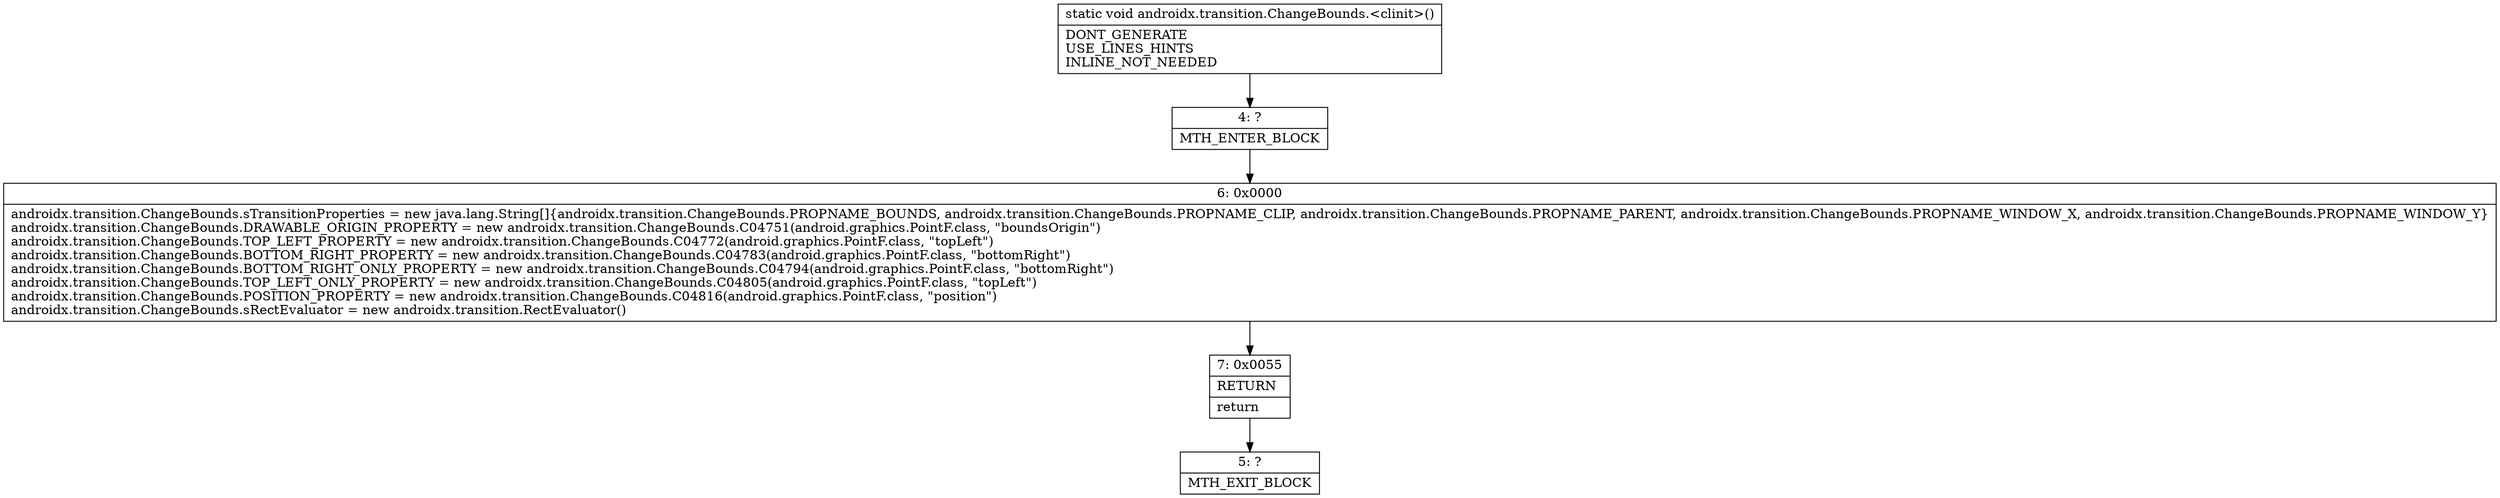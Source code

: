 digraph "CFG forandroidx.transition.ChangeBounds.\<clinit\>()V" {
Node_4 [shape=record,label="{4\:\ ?|MTH_ENTER_BLOCK\l}"];
Node_6 [shape=record,label="{6\:\ 0x0000|androidx.transition.ChangeBounds.sTransitionProperties = new java.lang.String[]\{androidx.transition.ChangeBounds.PROPNAME_BOUNDS, androidx.transition.ChangeBounds.PROPNAME_CLIP, androidx.transition.ChangeBounds.PROPNAME_PARENT, androidx.transition.ChangeBounds.PROPNAME_WINDOW_X, androidx.transition.ChangeBounds.PROPNAME_WINDOW_Y\}\landroidx.transition.ChangeBounds.DRAWABLE_ORIGIN_PROPERTY = new androidx.transition.ChangeBounds.C04751(android.graphics.PointF.class, \"boundsOrigin\")\landroidx.transition.ChangeBounds.TOP_LEFT_PROPERTY = new androidx.transition.ChangeBounds.C04772(android.graphics.PointF.class, \"topLeft\")\landroidx.transition.ChangeBounds.BOTTOM_RIGHT_PROPERTY = new androidx.transition.ChangeBounds.C04783(android.graphics.PointF.class, \"bottomRight\")\landroidx.transition.ChangeBounds.BOTTOM_RIGHT_ONLY_PROPERTY = new androidx.transition.ChangeBounds.C04794(android.graphics.PointF.class, \"bottomRight\")\landroidx.transition.ChangeBounds.TOP_LEFT_ONLY_PROPERTY = new androidx.transition.ChangeBounds.C04805(android.graphics.PointF.class, \"topLeft\")\landroidx.transition.ChangeBounds.POSITION_PROPERTY = new androidx.transition.ChangeBounds.C04816(android.graphics.PointF.class, \"position\")\landroidx.transition.ChangeBounds.sRectEvaluator = new androidx.transition.RectEvaluator()\l}"];
Node_7 [shape=record,label="{7\:\ 0x0055|RETURN\l|return\l}"];
Node_5 [shape=record,label="{5\:\ ?|MTH_EXIT_BLOCK\l}"];
MethodNode[shape=record,label="{static void androidx.transition.ChangeBounds.\<clinit\>()  | DONT_GENERATE\lUSE_LINES_HINTS\lINLINE_NOT_NEEDED\l}"];
MethodNode -> Node_4;Node_4 -> Node_6;
Node_6 -> Node_7;
Node_7 -> Node_5;
}

